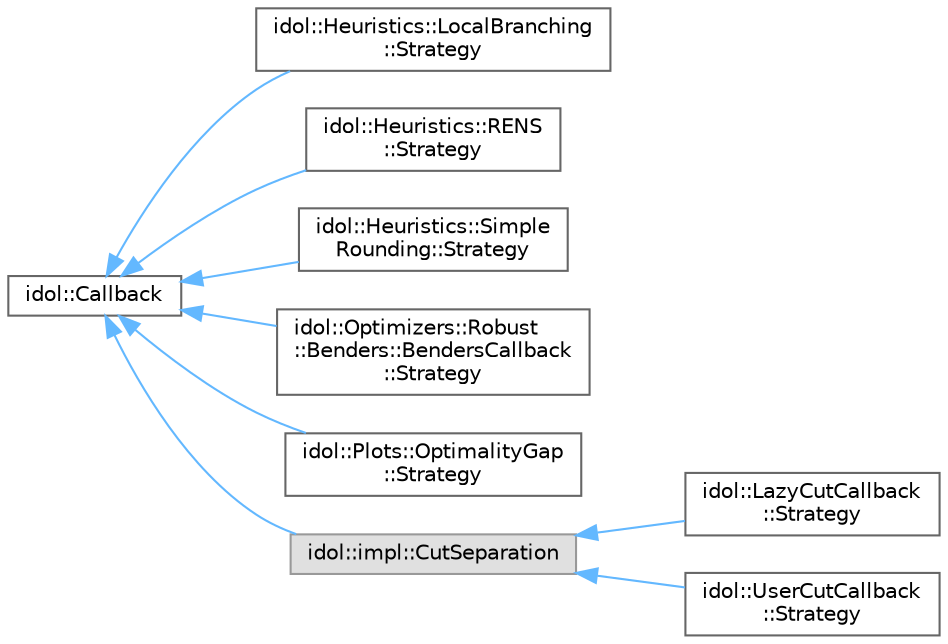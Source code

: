 digraph "Graphical Class Hierarchy"
{
 // LATEX_PDF_SIZE
  bgcolor="transparent";
  edge [fontname=Helvetica,fontsize=10,labelfontname=Helvetica,labelfontsize=10];
  node [fontname=Helvetica,fontsize=10,shape=box,height=0.2,width=0.4];
  rankdir="LR";
  Node0 [id="Node000000",label="idol::Callback",height=0.2,width=0.4,color="grey40", fillcolor="white", style="filled",URL="$classidol_1_1Callback.html",tooltip=" "];
  Node0 -> Node1 [id="edge33_Node000000_Node000001",dir="back",color="steelblue1",style="solid",tooltip=" "];
  Node1 [id="Node000001",label="idol::Heuristics::LocalBranching\l::Strategy",height=0.2,width=0.4,color="grey40", fillcolor="white", style="filled",URL="$classidol_1_1Heuristics_1_1LocalBranching_1_1Strategy.html",tooltip=" "];
  Node0 -> Node2 [id="edge34_Node000000_Node000002",dir="back",color="steelblue1",style="solid",tooltip=" "];
  Node2 [id="Node000002",label="idol::Heuristics::RENS\l::Strategy",height=0.2,width=0.4,color="grey40", fillcolor="white", style="filled",URL="$classidol_1_1Heuristics_1_1RENS_1_1Strategy.html",tooltip=" "];
  Node0 -> Node3 [id="edge35_Node000000_Node000003",dir="back",color="steelblue1",style="solid",tooltip=" "];
  Node3 [id="Node000003",label="idol::Heuristics::Simple\lRounding::Strategy",height=0.2,width=0.4,color="grey40", fillcolor="white", style="filled",URL="$classidol_1_1Heuristics_1_1SimpleRounding_1_1Strategy.html",tooltip=" "];
  Node0 -> Node4 [id="edge36_Node000000_Node000004",dir="back",color="steelblue1",style="solid",tooltip=" "];
  Node4 [id="Node000004",label="idol::Optimizers::Robust\l::Benders::BendersCallback\l::Strategy",height=0.2,width=0.4,color="grey40", fillcolor="white", style="filled",URL="$classidol_1_1Optimizers_1_1Robust_1_1Benders_1_1BendersCallback_1_1Strategy.html",tooltip=" "];
  Node0 -> Node5 [id="edge37_Node000000_Node000005",dir="back",color="steelblue1",style="solid",tooltip=" "];
  Node5 [id="Node000005",label="idol::Plots::OptimalityGap\l::Strategy",height=0.2,width=0.4,color="grey40", fillcolor="white", style="filled",URL="$classidol_1_1Plots_1_1OptimalityGap_1_1Strategy.html",tooltip=" "];
  Node0 -> Node6 [id="edge38_Node000000_Node000006",dir="back",color="steelblue1",style="solid",tooltip=" "];
  Node6 [id="Node000006",label="idol::impl::CutSeparation",height=0.2,width=0.4,color="grey60", fillcolor="#E0E0E0", style="filled",tooltip=" "];
  Node6 -> Node7 [id="edge39_Node000006_Node000007",dir="back",color="steelblue1",style="solid",tooltip=" "];
  Node7 [id="Node000007",label="idol::LazyCutCallback\l::Strategy",height=0.2,width=0.4,color="grey40", fillcolor="white", style="filled",URL="$classidol_1_1LazyCutCallback_1_1Strategy.html",tooltip=" "];
  Node6 -> Node8 [id="edge40_Node000006_Node000008",dir="back",color="steelblue1",style="solid",tooltip=" "];
  Node8 [id="Node000008",label="idol::UserCutCallback\l::Strategy",height=0.2,width=0.4,color="grey40", fillcolor="white", style="filled",URL="$classidol_1_1UserCutCallback_1_1Strategy.html",tooltip=" "];
}
